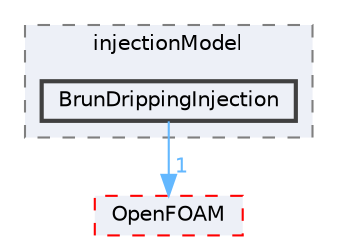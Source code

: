 digraph "src/regionFaModels/liquidFilm/subModels/kinematic/injectionModel/BrunDrippingInjection"
{
 // LATEX_PDF_SIZE
  bgcolor="transparent";
  edge [fontname=Helvetica,fontsize=10,labelfontname=Helvetica,labelfontsize=10];
  node [fontname=Helvetica,fontsize=10,shape=box,height=0.2,width=0.4];
  compound=true
  subgraph clusterdir_052db7b9976fc77139a305d2625d3d51 {
    graph [ bgcolor="#edf0f7", pencolor="grey50", label="injectionModel", fontname=Helvetica,fontsize=10 style="filled,dashed", URL="dir_052db7b9976fc77139a305d2625d3d51.html",tooltip=""]
  dir_4342d066defea630f6d79730906c1ca1 [label="BrunDrippingInjection", fillcolor="#edf0f7", color="grey25", style="filled,bold", URL="dir_4342d066defea630f6d79730906c1ca1.html",tooltip=""];
  }
  dir_c5473ff19b20e6ec4dfe5c310b3778a8 [label="OpenFOAM", fillcolor="#edf0f7", color="red", style="filled,dashed", URL="dir_c5473ff19b20e6ec4dfe5c310b3778a8.html",tooltip=""];
  dir_4342d066defea630f6d79730906c1ca1->dir_c5473ff19b20e6ec4dfe5c310b3778a8 [headlabel="1", labeldistance=1.5 headhref="dir_000351_002695.html" href="dir_000351_002695.html" color="steelblue1" fontcolor="steelblue1"];
}
